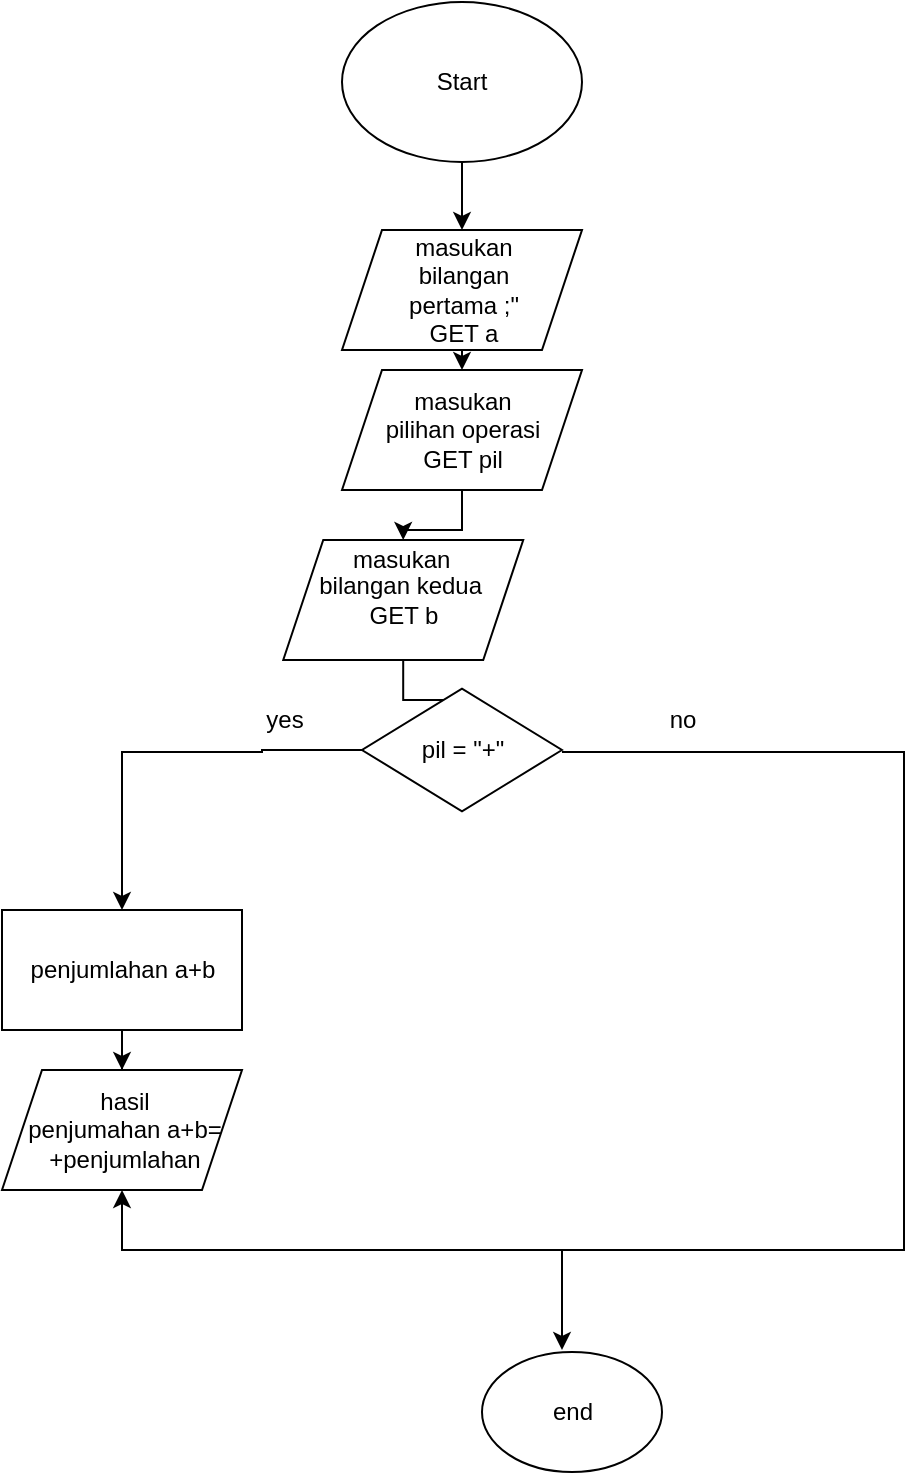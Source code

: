 <mxfile version="21.4.0" type="device">
  <diagram name="Halaman-1" id="XM-jZVYe0Cp3uiqvrEMy">
    <mxGraphModel dx="887" dy="478" grid="1" gridSize="10" guides="1" tooltips="1" connect="1" arrows="1" fold="1" page="1" pageScale="1" pageWidth="827" pageHeight="1169" math="0" shadow="0">
      <root>
        <mxCell id="0" />
        <mxCell id="1" parent="0" />
        <mxCell id="liazVS2mMWleRVOy0ssC-4" style="edgeStyle=orthogonalEdgeStyle;rounded=0;orthogonalLoop=1;jettySize=auto;html=1;entryX=0.5;entryY=0;entryDx=0;entryDy=0;" edge="1" parent="1" source="liazVS2mMWleRVOy0ssC-1" target="liazVS2mMWleRVOy0ssC-2">
          <mxGeometry relative="1" as="geometry" />
        </mxCell>
        <mxCell id="liazVS2mMWleRVOy0ssC-1" value="" style="ellipse;whiteSpace=wrap;html=1;" vertex="1" parent="1">
          <mxGeometry x="330" y="36" width="120" height="80" as="geometry" />
        </mxCell>
        <mxCell id="liazVS2mMWleRVOy0ssC-7" style="edgeStyle=orthogonalEdgeStyle;rounded=0;orthogonalLoop=1;jettySize=auto;html=1;exitX=0.5;exitY=1;exitDx=0;exitDy=0;entryX=0.5;entryY=0;entryDx=0;entryDy=0;" edge="1" parent="1" source="liazVS2mMWleRVOy0ssC-2" target="liazVS2mMWleRVOy0ssC-5">
          <mxGeometry relative="1" as="geometry" />
        </mxCell>
        <mxCell id="liazVS2mMWleRVOy0ssC-2" value="" style="shape=parallelogram;perimeter=parallelogramPerimeter;whiteSpace=wrap;html=1;fixedSize=1;" vertex="1" parent="1">
          <mxGeometry x="330" y="150" width="120" height="60" as="geometry" />
        </mxCell>
        <mxCell id="liazVS2mMWleRVOy0ssC-26" style="edgeStyle=orthogonalEdgeStyle;rounded=0;orthogonalLoop=1;jettySize=auto;html=1;exitX=0.5;exitY=1;exitDx=0;exitDy=0;" edge="1" parent="1" source="liazVS2mMWleRVOy0ssC-5" target="liazVS2mMWleRVOy0ssC-6">
          <mxGeometry relative="1" as="geometry" />
        </mxCell>
        <mxCell id="liazVS2mMWleRVOy0ssC-5" value="" style="shape=parallelogram;perimeter=parallelogramPerimeter;whiteSpace=wrap;html=1;fixedSize=1;" vertex="1" parent="1">
          <mxGeometry x="330" y="220" width="120" height="60" as="geometry" />
        </mxCell>
        <mxCell id="liazVS2mMWleRVOy0ssC-11" style="edgeStyle=orthogonalEdgeStyle;rounded=0;orthogonalLoop=1;jettySize=auto;html=1;entryX=0;entryY=0.5;entryDx=0;entryDy=0;" edge="1" parent="1" source="liazVS2mMWleRVOy0ssC-6" target="liazVS2mMWleRVOy0ssC-9">
          <mxGeometry relative="1" as="geometry" />
        </mxCell>
        <mxCell id="liazVS2mMWleRVOy0ssC-6" value="bilangan kedua&amp;nbsp;&lt;br&gt;GET b" style="shape=parallelogram;perimeter=parallelogramPerimeter;whiteSpace=wrap;html=1;fixedSize=1;" vertex="1" parent="1">
          <mxGeometry x="300.62" y="305" width="120" height="60" as="geometry" />
        </mxCell>
        <mxCell id="liazVS2mMWleRVOy0ssC-14" style="edgeStyle=orthogonalEdgeStyle;rounded=0;orthogonalLoop=1;jettySize=auto;html=1;entryX=0.5;entryY=0;entryDx=0;entryDy=0;" edge="1" parent="1" source="liazVS2mMWleRVOy0ssC-9" target="liazVS2mMWleRVOy0ssC-12">
          <mxGeometry relative="1" as="geometry">
            <mxPoint x="220" y="460" as="targetPoint" />
            <Array as="points">
              <mxPoint x="290" y="410" />
              <mxPoint x="290" y="411" />
              <mxPoint x="220" y="411" />
            </Array>
          </mxGeometry>
        </mxCell>
        <mxCell id="liazVS2mMWleRVOy0ssC-17" style="edgeStyle=orthogonalEdgeStyle;rounded=0;orthogonalLoop=1;jettySize=auto;html=1;entryX=0.5;entryY=1;entryDx=0;entryDy=0;" edge="1" parent="1" target="liazVS2mMWleRVOy0ssC-13">
          <mxGeometry relative="1" as="geometry">
            <mxPoint x="220" y="650" as="targetPoint" />
            <mxPoint x="439.995" y="411" as="sourcePoint" />
            <Array as="points">
              <mxPoint x="611" y="411" />
              <mxPoint x="611" y="660" />
              <mxPoint x="220" y="660" />
            </Array>
          </mxGeometry>
        </mxCell>
        <mxCell id="liazVS2mMWleRVOy0ssC-9" value="" style="rhombus;whiteSpace=wrap;html=1;rotation=90;" vertex="1" parent="1">
          <mxGeometry x="359.37" y="360" width="61.25" height="100" as="geometry" />
        </mxCell>
        <mxCell id="liazVS2mMWleRVOy0ssC-15" style="edgeStyle=orthogonalEdgeStyle;rounded=0;orthogonalLoop=1;jettySize=auto;html=1;exitX=0.5;exitY=1;exitDx=0;exitDy=0;" edge="1" parent="1" source="liazVS2mMWleRVOy0ssC-12" target="liazVS2mMWleRVOy0ssC-13">
          <mxGeometry relative="1" as="geometry" />
        </mxCell>
        <mxCell id="liazVS2mMWleRVOy0ssC-12" value="" style="rounded=0;whiteSpace=wrap;html=1;" vertex="1" parent="1">
          <mxGeometry x="160" y="490" width="120" height="60" as="geometry" />
        </mxCell>
        <mxCell id="liazVS2mMWleRVOy0ssC-13" value="" style="shape=parallelogram;perimeter=parallelogramPerimeter;whiteSpace=wrap;html=1;fixedSize=1;" vertex="1" parent="1">
          <mxGeometry x="160" y="570" width="120" height="60" as="geometry" />
        </mxCell>
        <mxCell id="liazVS2mMWleRVOy0ssC-16" value="" style="ellipse;whiteSpace=wrap;html=1;" vertex="1" parent="1">
          <mxGeometry x="400" y="711" width="90" height="60" as="geometry" />
        </mxCell>
        <mxCell id="liazVS2mMWleRVOy0ssC-22" value="" style="endArrow=classic;html=1;rounded=0;" edge="1" parent="1">
          <mxGeometry width="50" height="50" relative="1" as="geometry">
            <mxPoint x="440" y="660" as="sourcePoint" />
            <mxPoint x="440" y="710" as="targetPoint" />
          </mxGeometry>
        </mxCell>
        <mxCell id="liazVS2mMWleRVOy0ssC-24" value="Start" style="text;html=1;strokeColor=none;fillColor=none;align=center;verticalAlign=middle;whiteSpace=wrap;rounded=0;" vertex="1" parent="1">
          <mxGeometry x="360" y="61" width="60" height="30" as="geometry" />
        </mxCell>
        <mxCell id="liazVS2mMWleRVOy0ssC-25" value="masukan bilangan pertama ;&quot; GET a" style="text;html=1;strokeColor=none;fillColor=none;align=center;verticalAlign=middle;whiteSpace=wrap;rounded=0;" vertex="1" parent="1">
          <mxGeometry x="360.62" y="165" width="60" height="30" as="geometry" />
        </mxCell>
        <mxCell id="liazVS2mMWleRVOy0ssC-27" value="masukan&lt;br&gt;pilihan operasi&lt;br&gt;GET pil" style="text;html=1;align=center;verticalAlign=middle;resizable=0;points=[];autosize=1;strokeColor=none;fillColor=none;" vertex="1" parent="1">
          <mxGeometry x="340" y="220" width="100" height="60" as="geometry" />
        </mxCell>
        <mxCell id="liazVS2mMWleRVOy0ssC-28" value="masukan&amp;nbsp;" style="text;html=1;align=center;verticalAlign=middle;resizable=0;points=[];autosize=1;strokeColor=none;fillColor=none;" vertex="1" parent="1">
          <mxGeometry x="320.62" y="300" width="80" height="30" as="geometry" />
        </mxCell>
        <mxCell id="liazVS2mMWleRVOy0ssC-29" value="pil = &quot;+&quot;" style="text;html=1;align=center;verticalAlign=middle;resizable=0;points=[];autosize=1;strokeColor=none;fillColor=none;" vertex="1" parent="1">
          <mxGeometry x="360" y="395" width="60" height="30" as="geometry" />
        </mxCell>
        <mxCell id="liazVS2mMWleRVOy0ssC-30" value="yes" style="text;html=1;align=center;verticalAlign=middle;resizable=0;points=[];autosize=1;strokeColor=none;fillColor=none;" vertex="1" parent="1">
          <mxGeometry x="280.62" y="380" width="40" height="30" as="geometry" />
        </mxCell>
        <mxCell id="liazVS2mMWleRVOy0ssC-31" value="no" style="text;html=1;align=center;verticalAlign=middle;resizable=0;points=[];autosize=1;strokeColor=none;fillColor=none;" vertex="1" parent="1">
          <mxGeometry x="480" y="380" width="40" height="30" as="geometry" />
        </mxCell>
        <mxCell id="liazVS2mMWleRVOy0ssC-33" value="penjumlahan a+b" style="text;html=1;align=center;verticalAlign=middle;resizable=0;points=[];autosize=1;strokeColor=none;fillColor=none;" vertex="1" parent="1">
          <mxGeometry x="160" y="505" width="120" height="30" as="geometry" />
        </mxCell>
        <mxCell id="liazVS2mMWleRVOy0ssC-34" value="hasil &lt;br&gt;penjumahan a+b=&lt;br&gt;+penjumlahan" style="text;html=1;align=center;verticalAlign=middle;resizable=0;points=[];autosize=1;strokeColor=none;fillColor=none;" vertex="1" parent="1">
          <mxGeometry x="160.62" y="570" width="120" height="60" as="geometry" />
        </mxCell>
        <mxCell id="liazVS2mMWleRVOy0ssC-38" value="end&lt;br&gt;" style="text;html=1;align=center;verticalAlign=middle;resizable=0;points=[];autosize=1;strokeColor=none;fillColor=none;" vertex="1" parent="1">
          <mxGeometry x="425" y="726" width="40" height="30" as="geometry" />
        </mxCell>
      </root>
    </mxGraphModel>
  </diagram>
</mxfile>
